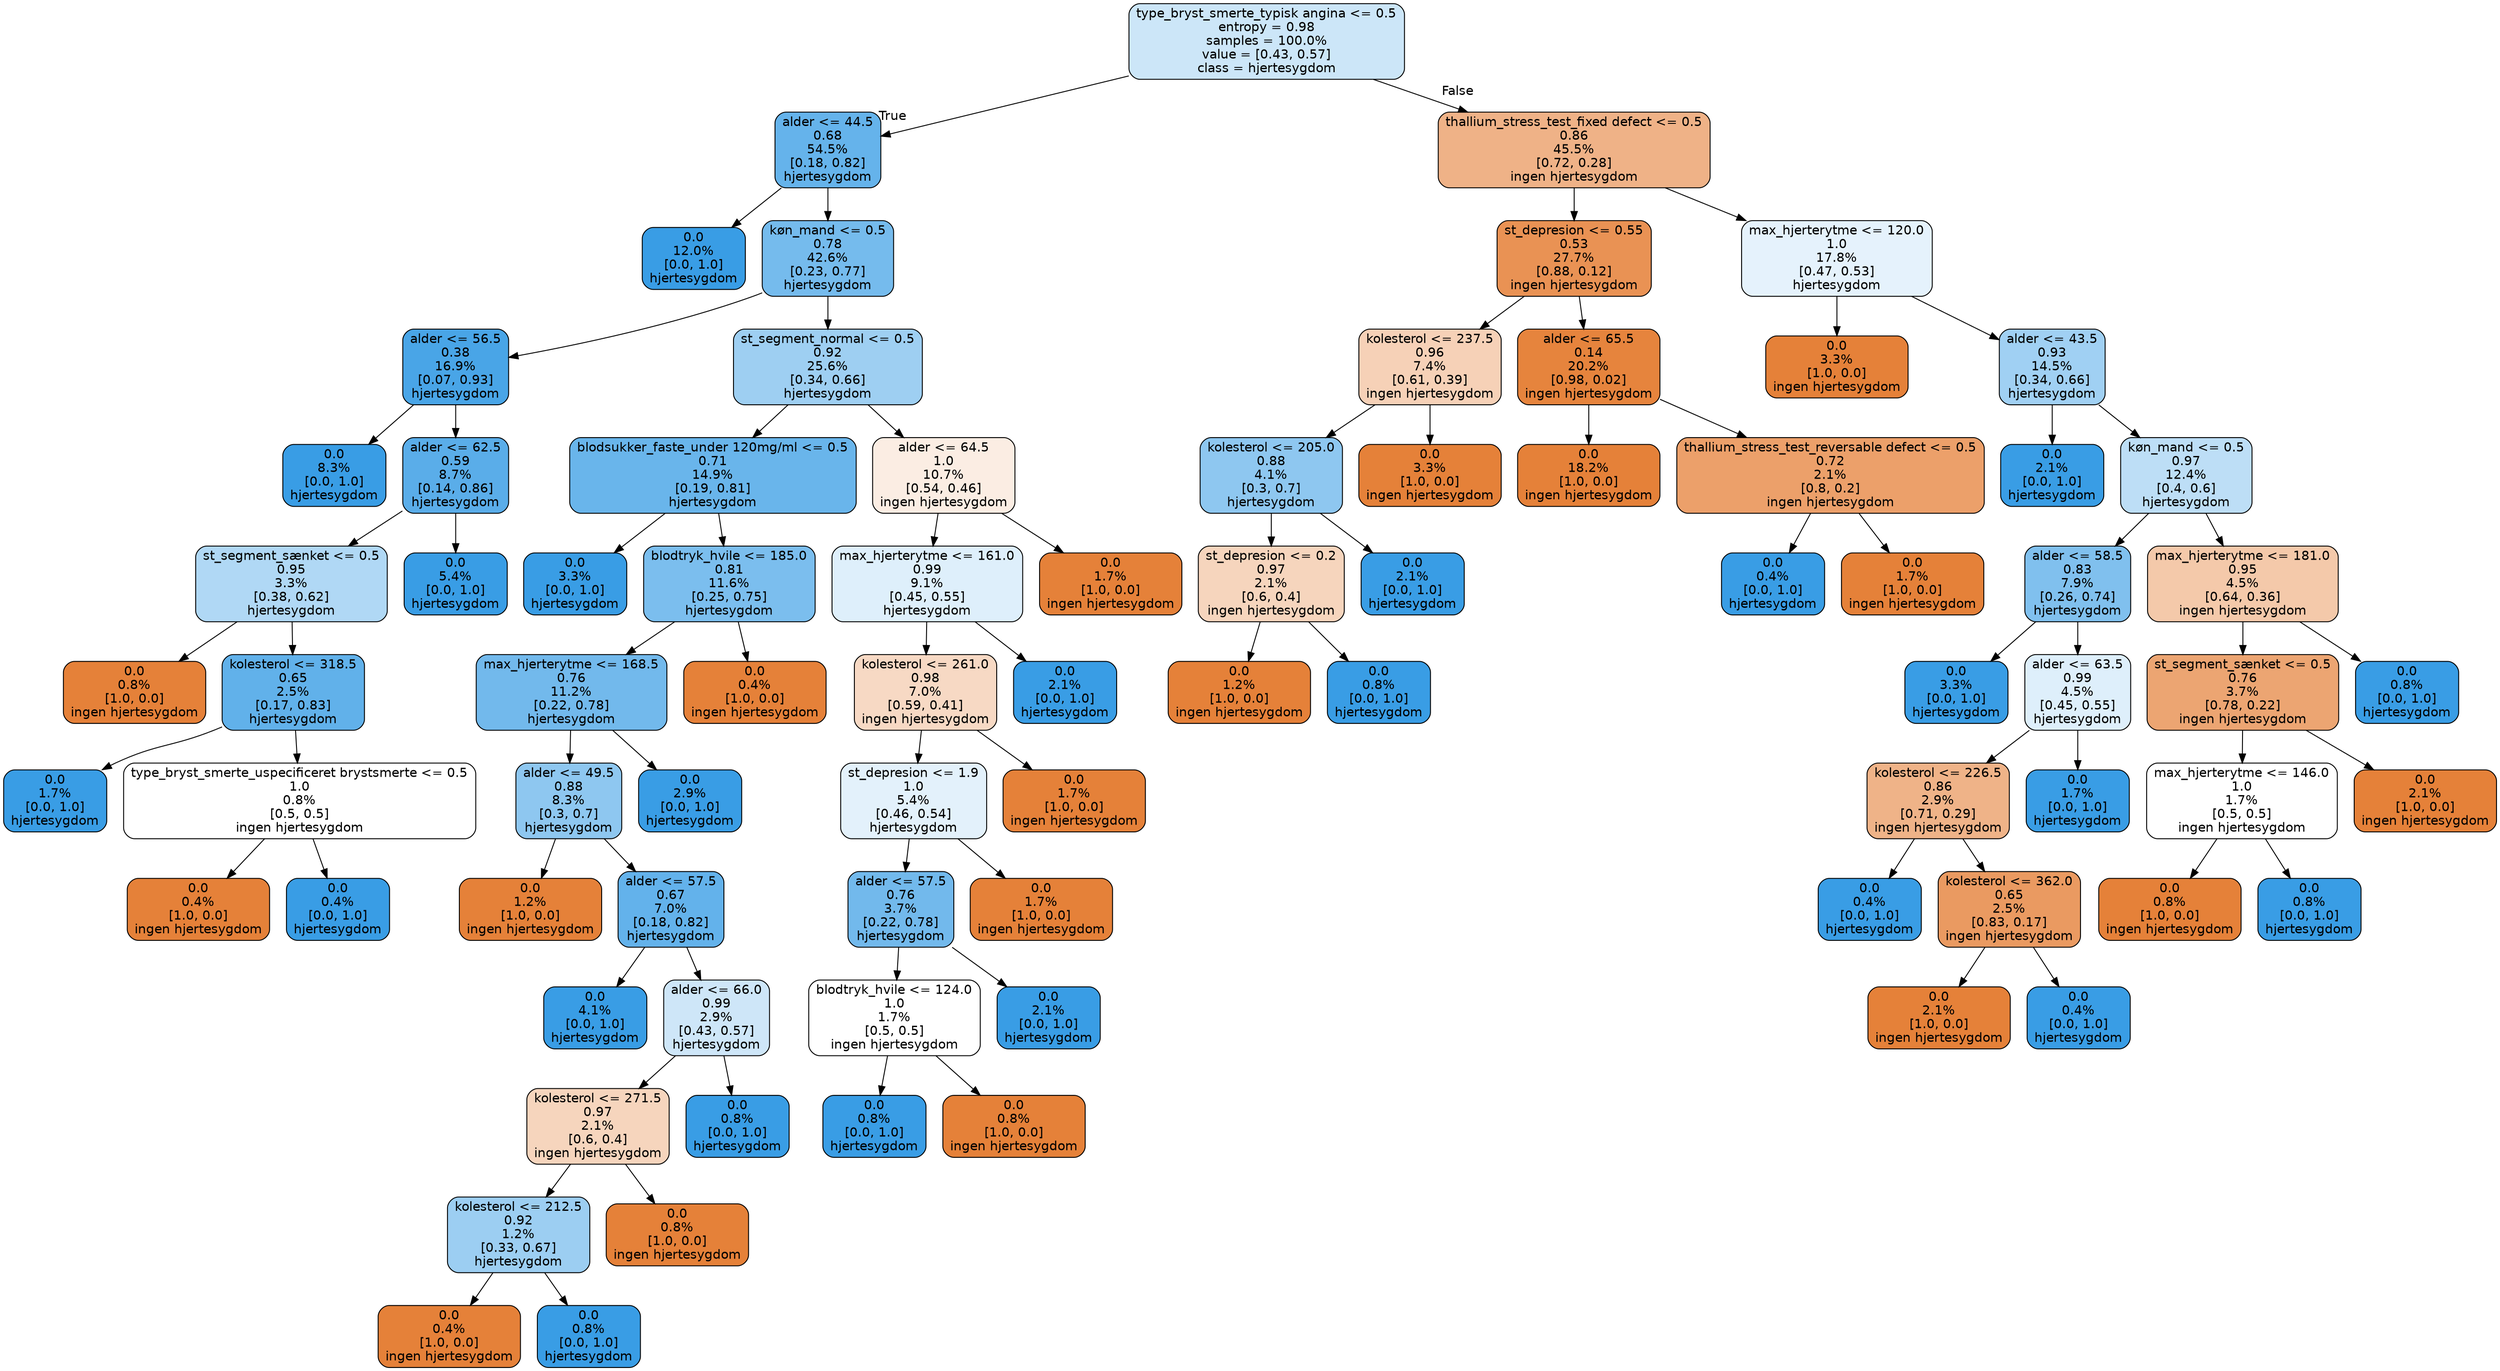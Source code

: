 digraph Tree {
node [shape=box, style="filled, rounded", color="black", fontname=helvetica] ;
edge [fontname=helvetica] ;
0 [label="type_bryst_smerte_typisk angina <= 0.5\nentropy = 0.98\nsamples = 100.0%\nvalue = [0.43, 0.57]\nclass = hjertesygdom", fillcolor="#cce6f8"] ;
1 [label="alder <= 44.5\n0.68\n54.5%\n[0.18, 0.82]\nhjertesygdom", fillcolor="#65b3eb"] ;
0 -> 1 [labeldistance=2.5, labelangle=45, headlabel="True"] ;
2 [label="0.0\n12.0%\n[0.0, 1.0]\nhjertesygdom", fillcolor="#399de5"] ;
1 -> 2 ;
3 [label="køn_mand <= 0.5\n0.78\n42.6%\n[0.23, 0.77]\nhjertesygdom", fillcolor="#75bbed"] ;
1 -> 3 ;
4 [label="alder <= 56.5\n0.38\n16.9%\n[0.07, 0.93]\nhjertesygdom", fillcolor="#49a5e7"] ;
3 -> 4 ;
5 [label="0.0\n8.3%\n[0.0, 1.0]\nhjertesygdom", fillcolor="#399de5"] ;
4 -> 5 ;
6 [label="alder <= 62.5\n0.59\n8.7%\n[0.14, 0.86]\nhjertesygdom", fillcolor="#5aade9"] ;
4 -> 6 ;
7 [label="st_segment_sænket <= 0.5\n0.95\n3.3%\n[0.38, 0.62]\nhjertesygdom", fillcolor="#b0d8f5"] ;
6 -> 7 ;
8 [label="0.0\n0.8%\n[1.0, 0.0]\ningen hjertesygdom", fillcolor="#e58139"] ;
7 -> 8 ;
9 [label="kolesterol <= 318.5\n0.65\n2.5%\n[0.17, 0.83]\nhjertesygdom", fillcolor="#61b1ea"] ;
7 -> 9 ;
10 [label="0.0\n1.7%\n[0.0, 1.0]\nhjertesygdom", fillcolor="#399de5"] ;
9 -> 10 ;
11 [label="type_bryst_smerte_uspecificeret brystsmerte <= 0.5\n1.0\n0.8%\n[0.5, 0.5]\ningen hjertesygdom", fillcolor="#ffffff"] ;
9 -> 11 ;
12 [label="0.0\n0.4%\n[1.0, 0.0]\ningen hjertesygdom", fillcolor="#e58139"] ;
11 -> 12 ;
13 [label="0.0\n0.4%\n[0.0, 1.0]\nhjertesygdom", fillcolor="#399de5"] ;
11 -> 13 ;
14 [label="0.0\n5.4%\n[0.0, 1.0]\nhjertesygdom", fillcolor="#399de5"] ;
6 -> 14 ;
15 [label="st_segment_normal <= 0.5\n0.92\n25.6%\n[0.34, 0.66]\nhjertesygdom", fillcolor="#9ecff2"] ;
3 -> 15 ;
16 [label="blodsukker_faste_under 120mg/ml <= 0.5\n0.71\n14.9%\n[0.19, 0.81]\nhjertesygdom", fillcolor="#69b5eb"] ;
15 -> 16 ;
17 [label="0.0\n3.3%\n[0.0, 1.0]\nhjertesygdom", fillcolor="#399de5"] ;
16 -> 17 ;
18 [label="blodtryk_hvile <= 185.0\n0.81\n11.6%\n[0.25, 0.75]\nhjertesygdom", fillcolor="#7bbeee"] ;
16 -> 18 ;
19 [label="max_hjerterytme <= 168.5\n0.76\n11.2%\n[0.22, 0.78]\nhjertesygdom", fillcolor="#72b9ec"] ;
18 -> 19 ;
20 [label="alder <= 49.5\n0.88\n8.3%\n[0.3, 0.7]\nhjertesygdom", fillcolor="#8ec7f0"] ;
19 -> 20 ;
21 [label="0.0\n1.2%\n[1.0, 0.0]\ningen hjertesygdom", fillcolor="#e58139"] ;
20 -> 21 ;
22 [label="alder <= 57.5\n0.67\n7.0%\n[0.18, 0.82]\nhjertesygdom", fillcolor="#63b2eb"] ;
20 -> 22 ;
23 [label="0.0\n4.1%\n[0.0, 1.0]\nhjertesygdom", fillcolor="#399de5"] ;
22 -> 23 ;
24 [label="alder <= 66.0\n0.99\n2.9%\n[0.43, 0.57]\nhjertesygdom", fillcolor="#cee6f8"] ;
22 -> 24 ;
25 [label="kolesterol <= 271.5\n0.97\n2.1%\n[0.6, 0.4]\ningen hjertesygdom", fillcolor="#f6d5bd"] ;
24 -> 25 ;
26 [label="kolesterol <= 212.5\n0.92\n1.2%\n[0.33, 0.67]\nhjertesygdom", fillcolor="#9ccef2"] ;
25 -> 26 ;
27 [label="0.0\n0.4%\n[1.0, 0.0]\ningen hjertesygdom", fillcolor="#e58139"] ;
26 -> 27 ;
28 [label="0.0\n0.8%\n[0.0, 1.0]\nhjertesygdom", fillcolor="#399de5"] ;
26 -> 28 ;
29 [label="0.0\n0.8%\n[1.0, 0.0]\ningen hjertesygdom", fillcolor="#e58139"] ;
25 -> 29 ;
30 [label="0.0\n0.8%\n[0.0, 1.0]\nhjertesygdom", fillcolor="#399de5"] ;
24 -> 30 ;
31 [label="0.0\n2.9%\n[0.0, 1.0]\nhjertesygdom", fillcolor="#399de5"] ;
19 -> 31 ;
32 [label="0.0\n0.4%\n[1.0, 0.0]\ningen hjertesygdom", fillcolor="#e58139"] ;
18 -> 32 ;
33 [label="alder <= 64.5\n1.0\n10.7%\n[0.54, 0.46]\ningen hjertesygdom", fillcolor="#fbede3"] ;
15 -> 33 ;
34 [label="max_hjerterytme <= 161.0\n0.99\n9.1%\n[0.45, 0.55]\nhjertesygdom", fillcolor="#deeffb"] ;
33 -> 34 ;
35 [label="kolesterol <= 261.0\n0.98\n7.0%\n[0.59, 0.41]\ningen hjertesygdom", fillcolor="#f7d9c4"] ;
34 -> 35 ;
36 [label="st_depresion <= 1.9\n1.0\n5.4%\n[0.46, 0.54]\nhjertesygdom", fillcolor="#e3f1fb"] ;
35 -> 36 ;
37 [label="alder <= 57.5\n0.76\n3.7%\n[0.22, 0.78]\nhjertesygdom", fillcolor="#72b9ec"] ;
36 -> 37 ;
38 [label="blodtryk_hvile <= 124.0\n1.0\n1.7%\n[0.5, 0.5]\ningen hjertesygdom", fillcolor="#ffffff"] ;
37 -> 38 ;
39 [label="0.0\n0.8%\n[0.0, 1.0]\nhjertesygdom", fillcolor="#399de5"] ;
38 -> 39 ;
40 [label="0.0\n0.8%\n[1.0, 0.0]\ningen hjertesygdom", fillcolor="#e58139"] ;
38 -> 40 ;
41 [label="0.0\n2.1%\n[0.0, 1.0]\nhjertesygdom", fillcolor="#399de5"] ;
37 -> 41 ;
42 [label="0.0\n1.7%\n[1.0, 0.0]\ningen hjertesygdom", fillcolor="#e58139"] ;
36 -> 42 ;
43 [label="0.0\n1.7%\n[1.0, 0.0]\ningen hjertesygdom", fillcolor="#e58139"] ;
35 -> 43 ;
44 [label="0.0\n2.1%\n[0.0, 1.0]\nhjertesygdom", fillcolor="#399de5"] ;
34 -> 44 ;
45 [label="0.0\n1.7%\n[1.0, 0.0]\ningen hjertesygdom", fillcolor="#e58139"] ;
33 -> 45 ;
46 [label="thallium_stress_test_fixed defect <= 0.5\n0.86\n45.5%\n[0.72, 0.28]\ningen hjertesygdom", fillcolor="#efb287"] ;
0 -> 46 [labeldistance=2.5, labelangle=-45, headlabel="False"] ;
47 [label="st_depresion <= 0.55\n0.53\n27.7%\n[0.88, 0.12]\ningen hjertesygdom", fillcolor="#e99254"] ;
46 -> 47 ;
48 [label="kolesterol <= 237.5\n0.96\n7.4%\n[0.61, 0.39]\ningen hjertesygdom", fillcolor="#f6d1b7"] ;
47 -> 48 ;
49 [label="kolesterol <= 205.0\n0.88\n4.1%\n[0.3, 0.7]\nhjertesygdom", fillcolor="#8ec7f0"] ;
48 -> 49 ;
50 [label="st_depresion <= 0.2\n0.97\n2.1%\n[0.6, 0.4]\ningen hjertesygdom", fillcolor="#f6d5bd"] ;
49 -> 50 ;
51 [label="0.0\n1.2%\n[1.0, 0.0]\ningen hjertesygdom", fillcolor="#e58139"] ;
50 -> 51 ;
52 [label="0.0\n0.8%\n[0.0, 1.0]\nhjertesygdom", fillcolor="#399de5"] ;
50 -> 52 ;
53 [label="0.0\n2.1%\n[0.0, 1.0]\nhjertesygdom", fillcolor="#399de5"] ;
49 -> 53 ;
54 [label="0.0\n3.3%\n[1.0, 0.0]\ningen hjertesygdom", fillcolor="#e58139"] ;
48 -> 54 ;
55 [label="alder <= 65.5\n0.14\n20.2%\n[0.98, 0.02]\ningen hjertesygdom", fillcolor="#e6843d"] ;
47 -> 55 ;
56 [label="0.0\n18.2%\n[1.0, 0.0]\ningen hjertesygdom", fillcolor="#e58139"] ;
55 -> 56 ;
57 [label="thallium_stress_test_reversable defect <= 0.5\n0.72\n2.1%\n[0.8, 0.2]\ningen hjertesygdom", fillcolor="#eca06a"] ;
55 -> 57 ;
58 [label="0.0\n0.4%\n[0.0, 1.0]\nhjertesygdom", fillcolor="#399de5"] ;
57 -> 58 ;
59 [label="0.0\n1.7%\n[1.0, 0.0]\ningen hjertesygdom", fillcolor="#e58139"] ;
57 -> 59 ;
60 [label="max_hjerterytme <= 120.0\n1.0\n17.8%\n[0.47, 0.53]\nhjertesygdom", fillcolor="#e5f2fc"] ;
46 -> 60 ;
61 [label="0.0\n3.3%\n[1.0, 0.0]\ningen hjertesygdom", fillcolor="#e58139"] ;
60 -> 61 ;
62 [label="alder <= 43.5\n0.93\n14.5%\n[0.34, 0.66]\nhjertesygdom", fillcolor="#a0d0f3"] ;
60 -> 62 ;
63 [label="0.0\n2.1%\n[0.0, 1.0]\nhjertesygdom", fillcolor="#399de5"] ;
62 -> 63 ;
64 [label="køn_mand <= 0.5\n0.97\n12.4%\n[0.4, 0.6]\nhjertesygdom", fillcolor="#bddef6"] ;
62 -> 64 ;
65 [label="alder <= 58.5\n0.83\n7.9%\n[0.26, 0.74]\nhjertesygdom", fillcolor="#80c0ee"] ;
64 -> 65 ;
66 [label="0.0\n3.3%\n[0.0, 1.0]\nhjertesygdom", fillcolor="#399de5"] ;
65 -> 66 ;
67 [label="alder <= 63.5\n0.99\n4.5%\n[0.45, 0.55]\nhjertesygdom", fillcolor="#deeffb"] ;
65 -> 67 ;
68 [label="kolesterol <= 226.5\n0.86\n2.9%\n[0.71, 0.29]\ningen hjertesygdom", fillcolor="#efb388"] ;
67 -> 68 ;
69 [label="0.0\n0.4%\n[0.0, 1.0]\nhjertesygdom", fillcolor="#399de5"] ;
68 -> 69 ;
70 [label="kolesterol <= 362.0\n0.65\n2.5%\n[0.83, 0.17]\ningen hjertesygdom", fillcolor="#ea9a61"] ;
68 -> 70 ;
71 [label="0.0\n2.1%\n[1.0, 0.0]\ningen hjertesygdom", fillcolor="#e58139"] ;
70 -> 71 ;
72 [label="0.0\n0.4%\n[0.0, 1.0]\nhjertesygdom", fillcolor="#399de5"] ;
70 -> 72 ;
73 [label="0.0\n1.7%\n[0.0, 1.0]\nhjertesygdom", fillcolor="#399de5"] ;
67 -> 73 ;
74 [label="max_hjerterytme <= 181.0\n0.95\n4.5%\n[0.64, 0.36]\ningen hjertesygdom", fillcolor="#f4c9aa"] ;
64 -> 74 ;
75 [label="st_segment_sænket <= 0.5\n0.76\n3.7%\n[0.78, 0.22]\ningen hjertesygdom", fillcolor="#eca572"] ;
74 -> 75 ;
76 [label="max_hjerterytme <= 146.0\n1.0\n1.7%\n[0.5, 0.5]\ningen hjertesygdom", fillcolor="#ffffff"] ;
75 -> 76 ;
77 [label="0.0\n0.8%\n[1.0, 0.0]\ningen hjertesygdom", fillcolor="#e58139"] ;
76 -> 77 ;
78 [label="0.0\n0.8%\n[0.0, 1.0]\nhjertesygdom", fillcolor="#399de5"] ;
76 -> 78 ;
79 [label="0.0\n2.1%\n[1.0, 0.0]\ningen hjertesygdom", fillcolor="#e58139"] ;
75 -> 79 ;
80 [label="0.0\n0.8%\n[0.0, 1.0]\nhjertesygdom", fillcolor="#399de5"] ;
74 -> 80 ;
}